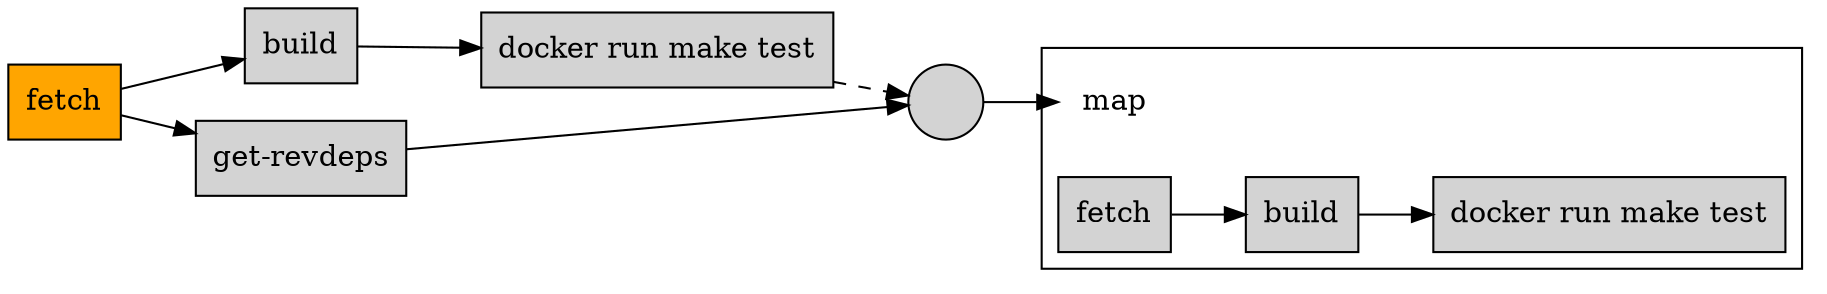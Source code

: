 digraph pipeline {
  node [shape="box"]
  rankdir=LR
  n4 [label="fetch",fillcolor="orange",style="filled"]
  n3 [label="build",fillcolor="lightgray",style="filled"]
  n4 -> n3
  n2 [label="docker run make test",fillcolor="lightgray",style="filled"]
  n3 -> n2
  n5 [label="get-revdeps",fillcolor="lightgray",style="filled"]
  n4 -> n5
  n1 [label="",fillcolor="lightgray",style="filled",shape="circle"]
  n2 -> n1 [style="dashed"]
  n5 -> n1
  subgraph cluster_0 {
  n0 [label="map",shape="none"]
  n8 [label="fetch",fillcolor="lightgray",style="filled"]
  n7 [label="build",fillcolor="lightgray",style="filled"]
  n8 -> n7
  n6 [label="docker run make test",fillcolor="lightgray",style="filled"]
  n7 -> n6
  }
  n1 -> n0
  }
